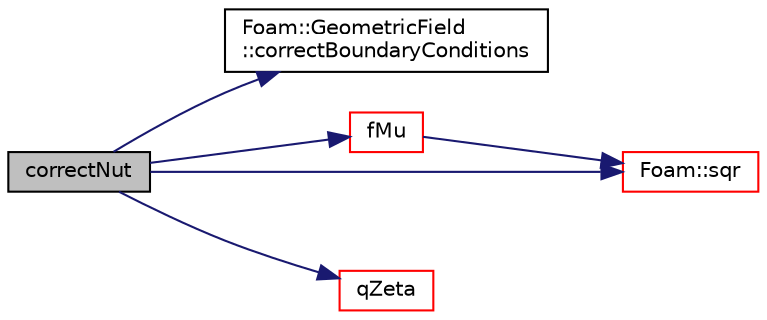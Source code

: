 digraph "correctNut"
{
  bgcolor="transparent";
  edge [fontname="Helvetica",fontsize="10",labelfontname="Helvetica",labelfontsize="10"];
  node [fontname="Helvetica",fontsize="10",shape=record];
  rankdir="LR";
  Node347 [label="correctNut",height=0.2,width=0.4,color="black", fillcolor="grey75", style="filled", fontcolor="black"];
  Node347 -> Node348 [color="midnightblue",fontsize="10",style="solid",fontname="Helvetica"];
  Node348 [label="Foam::GeometricField\l::correctBoundaryConditions",height=0.2,width=0.4,color="black",URL="$a23249.html#acaf6878ef900e593c4b20812f1b567d6",tooltip="Correct boundary field. "];
  Node347 -> Node349 [color="midnightblue",fontsize="10",style="solid",fontname="Helvetica"];
  Node349 [label="fMu",height=0.2,width=0.4,color="red",URL="$a32073.html#aedc45d75cb3b8ce73e8a20aa7cbe2a33"];
  Node349 -> Node355 [color="midnightblue",fontsize="10",style="solid",fontname="Helvetica"];
  Node355 [label="Foam::sqr",height=0.2,width=0.4,color="red",URL="$a21851.html#a277dc11c581d53826ab5090b08f3b17b"];
  Node347 -> Node356 [color="midnightblue",fontsize="10",style="solid",fontname="Helvetica"];
  Node356 [label="qZeta",height=0.2,width=0.4,color="red",URL="$a32073.html#acf961fdbd731cbe2ceee9e599c8b8068",tooltip="Construct from components. "];
  Node347 -> Node355 [color="midnightblue",fontsize="10",style="solid",fontname="Helvetica"];
}
